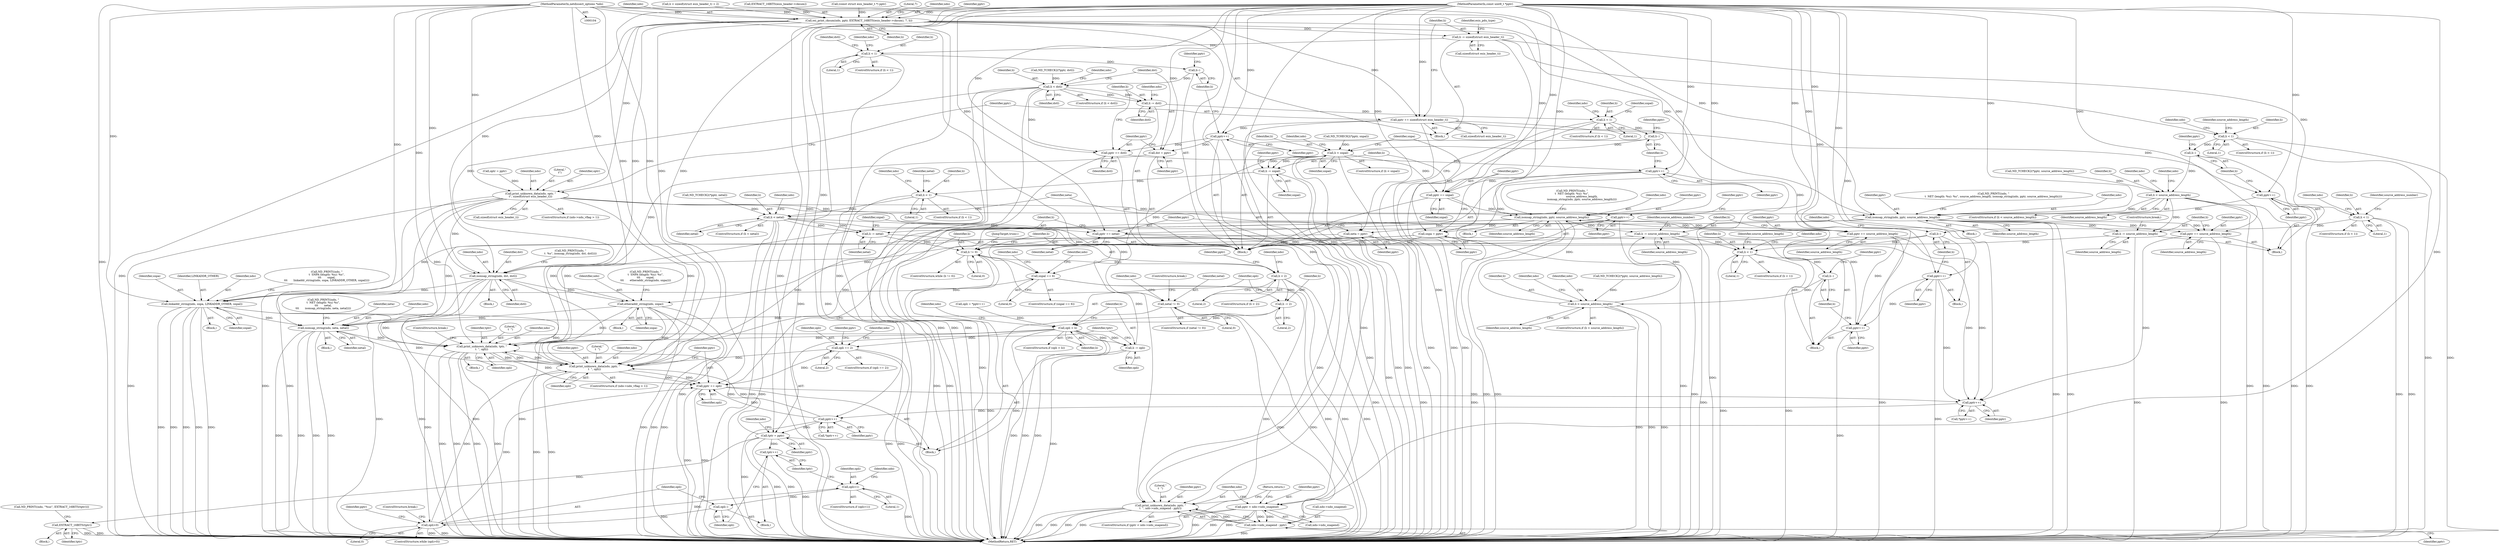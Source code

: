 digraph "0_tcpdump_331530a4076c69bbd2e3214db6ccbe834fb75640@pointer" {
"1000105" [label="(MethodParameterIn,netdissect_options *ndo)"];
"1000310" [label="(Call,osi_print_cksum(ndo, pptr, EXTRACT_16BITS(esis_header->cksum), 7, li))"];
"1000336" [label="(Call,print_unknown_data(ndo, optr, \"\n\t\", sizeof(struct esis_header_t)))"];
"1000410" [label="(Call,isonsap_string(ndo, dst, dstl))"];
"1000511" [label="(Call,etheraddr_string(ndo, snpa))"];
"1000538" [label="(Call,isonsap_string(ndo, neta, netal))"];
"1000843" [label="(Call,print_unknown_data(ndo, tptr, \"\n\t  \", opli))"];
"1000855" [label="(Call,print_unknown_data(ndo, pptr, \"\n\t  \", opli))"];
"1000860" [label="(Call,pptr += opli)"];
"1000735" [label="(Call,pptr++)"];
"1000740" [label="(Call,pptr++)"];
"1000760" [label="(Call,tptr = pptr)"];
"1000794" [label="(Call,EXTRACT_16BITS(tptr))"];
"1000832" [label="(Call,tptr++)"];
"1000522" [label="(Call,linkaddr_string(ndo, snpa, LINKADDR_OTHER, snpal))"];
"1000618" [label="(Call,isonsap_string(ndo, pptr, source_address_length))"];
"1000622" [label="(Call,pptr += source_address_length)"];
"1000593" [label="(Call,pptr++)"];
"1000625" [label="(Call,li -= source_address_length)"];
"1000580" [label="(Call,li < 1)"];
"1000595" [label="(Call,li--)"];
"1000602" [label="(Call,li < source_address_length)"];
"1000711" [label="(Call,li != 0)"];
"1000719" [label="(Call,li < 2)"];
"1000742" [label="(Call,li -= 2)"];
"1000746" [label="(Call,opli > li)"];
"1000757" [label="(Call,li -= opli)"];
"1000781" [label="(Call,opli == 2)"];
"1000804" [label="(Call,opli>0)"];
"1000825" [label="(Call,opli>1)"];
"1000834" [label="(Call,opli--)"];
"1000675" [label="(Call,isonsap_string(ndo, pptr, source_address_length))"];
"1000679" [label="(Call,pptr += source_address_length)"];
"1000682" [label="(Call,li -= source_address_length)"];
"1000700" [label="(Call,print_unknown_data(ndo, pptr, \"\n\t  \", ndo->ndo_snapend - pptr))"];
"1000342" [label="(Call,pptr += sizeof(struct esis_header_t))"];
"1000378" [label="(Call,pptr++)"];
"1000396" [label="(Call,dst = pptr)"];
"1000399" [label="(Call,pptr += dstl)"];
"1000431" [label="(Call,pptr++)"];
"1000449" [label="(Call,snpa = pptr)"];
"1000452" [label="(Call,pptr += snpal)"];
"1000475" [label="(Call,pptr++)"];
"1000491" [label="(Call,neta = pptr)"];
"1000494" [label="(Call,pptr += netal)"];
"1000561" [label="(Call,pptr++)"];
"1000650" [label="(Call,pptr++)"];
"1000695" [label="(Call,pptr < ndo->ndo_snapend)"];
"1000704" [label="(Call,ndo->ndo_snapend - pptr)"];
"1000346" [label="(Call,li -= sizeof(struct esis_header_t))"];
"1000365" [label="(Call,li < 1)"];
"1000380" [label="(Call,li--)"];
"1000387" [label="(Call,li < dstl)"];
"1000402" [label="(Call,li -= dstl)"];
"1000418" [label="(Call,li < 1)"];
"1000433" [label="(Call,li--)"];
"1000440" [label="(Call,li < snpal)"];
"1000455" [label="(Call,li -= snpal)"];
"1000462" [label="(Call,li < 1)"];
"1000482" [label="(Call,li < netal)"];
"1000497" [label="(Call,li -= netal)"];
"1000528" [label="(Call,netal != 0)"];
"1000501" [label="(Call,snpal == 6)"];
"1000548" [label="(Call,li < 1)"];
"1000563" [label="(Call,li--)"];
"1000637" [label="(Call,li < 1)"];
"1000652" [label="(Call,li--)"];
"1000659" [label="(Call,li < source_address_length)"];
"1000457" [label="(Identifier,snpal)"];
"1000637" [label="(Call,li < 1)"];
"1000661" [label="(Identifier,source_address_length)"];
"1000739" [label="(Call,*pptr++)"];
"1000730" [label="(Identifier,pptr)"];
"1000765" [label="(Identifier,ndo)"];
"1000744" [label="(Literal,2)"];
"1000673" [label="(Block,)"];
"1000668" [label="(Call,ND_PRINT((ndo, \"\n\t  NET (length: %u): %s\", source_address_length, isonsap_string(ndo, pptr, source_address_length))))"];
"1000351" [label="(Identifier,esis_pdu_type)"];
"1000440" [label="(Call,li < snpal)"];
"1000835" [label="(Identifier,opli)"];
"1000834" [label="(Call,opli--)"];
"1000701" [label="(Identifier,ndo)"];
"1000387" [label="(Call,li < dstl)"];
"1000499" [label="(Identifier,netal)"];
"1000794" [label="(Call,EXTRACT_16BITS(tptr))"];
"1000714" [label="(Block,)"];
"1000542" [label="(ControlStructure,break;)"];
"1000593" [label="(Call,pptr++)"];
"1000656" [label="(Identifier,pptr)"];
"1000346" [label="(Call,li -= sizeof(struct esis_header_t))"];
"1000413" [label="(Identifier,dstl)"];
"1000736" [label="(Identifier,pptr)"];
"1000562" [label="(Identifier,pptr)"];
"1000397" [label="(Identifier,dst)"];
"1000461" [label="(ControlStructure,if (li < 1))"];
"1000108" [label="(Block,)"];
"1000509" [label="(Block,)"];
"1000152" [label="(Call,optr = pptr)"];
"1000679" [label="(Call,pptr += source_address_length)"];
"1000625" [label="(Call,li -= source_address_length)"];
"1000497" [label="(Call,li -= netal)"];
"1000463" [label="(Identifier,li)"];
"1000647" [label="(Identifier,source_address_length)"];
"1000354" [label="(Block,)"];
"1000317" [label="(Literal,7)"];
"1000782" [label="(Identifier,opli)"];
"1000836" [label="(ControlStructure,break;)"];
"1000595" [label="(Call,li--)"];
"1000536" [label="(Block,)"];
"1000602" [label="(Call,li < source_address_length)"];
"1000404" [label="(Identifier,dstl)"];
"1000410" [label="(Call,isonsap_string(ndo, dst, dstl))"];
"1000705" [label="(Call,ndo->ndo_snapend)"];
"1000708" [label="(Identifier,pptr)"];
"1000807" [label="(Block,)"];
"1000861" [label="(Identifier,pptr)"];
"1000525" [label="(Identifier,LINKADDR_OTHER)"];
"1000386" [label="(ControlStructure,if (li < dstl))"];
"1000384" [label="(Identifier,pptr)"];
"1000621" [label="(Identifier,source_address_length)"];
"1000718" [label="(ControlStructure,if (li < 2))"];
"1000498" [label="(Identifier,li)"];
"1000420" [label="(Literal,1)"];
"1000407" [label="(Identifier,ndo)"];
"1000482" [label="(Call,li < netal)"];
"1000632" [label="(Block,)"];
"1000375" [label="(Identifier,dstl)"];
"1000613" [label="(Identifier,ndo)"];
"1000481" [label="(ControlStructure,if (li < netal))"];
"1000547" [label="(ControlStructure,if (li < 1))"];
"1000743" [label="(Identifier,li)"];
"1000859" [label="(Identifier,opli)"];
"1000660" [label="(Identifier,li)"];
"1000741" [label="(Identifier,pptr)"];
"1000488" [label="(Identifier,ndo)"];
"1000539" [label="(Identifier,ndo)"];
"1000529" [label="(Identifier,netal)"];
"1000865" [label="(MethodReturn,RET)"];
"1000464" [label="(Literal,1)"];
"1000371" [label="(Identifier,ndo)"];
"1000336" [label="(Call,print_unknown_data(ndo, optr, \"\n\t\", sizeof(struct esis_header_t)))"];
"1000843" [label="(Call,print_unknown_data(ndo, tptr, \"\n\t  \", opli))"];
"1000579" [label="(ControlStructure,if (li < 1))"];
"1000581" [label="(Identifier,li)"];
"1000624" [label="(Identifier,source_address_length)"];
"1000676" [label="(Identifier,ndo)"];
"1000860" [label="(Call,pptr += opli)"];
"1000856" [label="(Identifier,ndo)"];
"1000735" [label="(Call,pptr++)"];
"1000512" [label="(Identifier,ndo)"];
"1000783" [label="(Literal,2)"];
"1000501" [label="(Call,snpal == 6)"];
"1000758" [label="(Identifier,li)"];
"1000321" [label="(Identifier,ndo)"];
"1000810" [label="(Identifier,pptr)"];
"1000523" [label="(Identifier,ndo)"];
"1000401" [label="(Identifier,dstl)"];
"1000832" [label="(Call,tptr++)"];
"1000618" [label="(Call,isonsap_string(ndo, pptr, source_address_length))"];
"1000451" [label="(Identifier,pptr)"];
"1000441" [label="(Identifier,li)"];
"1000526" [label="(Identifier,snpal)"];
"1000789" [label="(Call,ND_PRINT((ndo, \"%us\", EXTRACT_16BITS(tptr))))"];
"1000682" [label="(Call,li -= source_address_length)"];
"1000561" [label="(Call,pptr++)"];
"1000599" [label="(Identifier,pptr)"];
"1000761" [label="(Identifier,tptr)"];
"1000342" [label="(Call,pptr += sizeof(struct esis_header_t))"];
"1000491" [label="(Call,neta = pptr)"];
"1000747" [label="(Identifier,opli)"];
"1000681" [label="(Identifier,source_address_length)"];
"1000432" [label="(Identifier,pptr)"];
"1000367" [label="(Literal,1)"];
"1000527" [label="(ControlStructure,if (netal != 0))"];
"1000845" [label="(Identifier,tptr)"];
"1000711" [label="(Call,li != 0)"];
"1000737" [label="(Call,opli = *pptr++)"];
"1000477" [label="(Call,ND_TCHECK2(*pptr, netal))"];
"1000622" [label="(Call,pptr += source_address_length)"];
"1000493" [label="(Identifier,pptr)"];
"1000433" [label="(Call,li--)"];
"1000366" [label="(Identifier,li)"];
"1000476" [label="(Identifier,pptr)"];
"1000658" [label="(ControlStructure,if (li < source_address_length))"];
"1000704" [label="(Call,ndo->ndo_snapend - pptr)"];
"1000437" [label="(Identifier,pptr)"];
"1000517" [label="(Identifier,ndo)"];
"1000680" [label="(Identifier,pptr)"];
"1000590" [label="(Identifier,source_address_length)"];
"1000806" [label="(Literal,0)"];
"1000697" [label="(Call,ndo->ndo_snapend)"];
"1000348" [label="(Call,sizeof(struct esis_header_t))"];
"1000337" [label="(Identifier,ndo)"];
"1000494" [label="(Call,pptr += netal)"];
"1000629" [label="(Identifier,source_address_number)"];
"1000462" [label="(Call,li < 1)"];
"1000700" [label="(Call,print_unknown_data(ndo, pptr, \"\n\t  \", ndo->ndo_snapend - pptr))"];
"1000745" [label="(ControlStructure,if (opli > li))"];
"1000352" [label="(Block,)"];
"1000382" [label="(Call,ND_TCHECK2(*pptr, dstl))"];
"1000619" [label="(Identifier,ndo)"];
"1000496" [label="(Identifier,netal)"];
"1000597" [label="(Call,ND_TCHECK2(*pptr, source_address_length))"];
"1000827" [label="(Literal,1)"];
"1000696" [label="(Identifier,pptr)"];
"1000826" [label="(Identifier,opli)"];
"1000456" [label="(Identifier,li)"];
"1000863" [label="(JumpTarget,trunc:)"];
"1000393" [label="(Identifier,ndo)"];
"1000431" [label="(Call,pptr++)"];
"1000567" [label="(Identifier,ndo)"];
"1000695" [label="(Call,pptr < ndo->ndo_snapend)"];
"1000400" [label="(Identifier,pptr)"];
"1000554" [label="(Identifier,ndo)"];
"1000710" [label="(ControlStructure,while (li != 0))"];
"1000601" [label="(ControlStructure,if (li < source_address_length))"];
"1000780" [label="(ControlStructure,if (opli == 2))"];
"1000787" [label="(Identifier,pptr)"];
"1000417" [label="(ControlStructure,if (li < 1))"];
"1000659" [label="(Call,li < source_address_length)"];
"1000694" [label="(ControlStructure,if (pptr < ndo->ndo_snapend))"];
"1000677" [label="(Identifier,pptr)"];
"1000709" [label="(Return,return;)"];
"1000502" [label="(Identifier,snpal)"];
"1000675" [label="(Call,isonsap_string(ndo, pptr, source_address_length))"];
"1000339" [label="(Literal,\"\n\t\")"];
"1000824" [label="(ControlStructure,if (opli>1))"];
"1000857" [label="(Identifier,pptr)"];
"1000344" [label="(Call,sizeof(struct esis_header_t))"];
"1000379" [label="(Identifier,pptr)"];
"1000479" [label="(Identifier,pptr)"];
"1000670" [label="(Identifier,ndo)"];
"1000550" [label="(Literal,1)"];
"1000616" [label="(Block,)"];
"1000678" [label="(Identifier,source_address_length)"];
"1000721" [label="(Literal,2)"];
"1000533" [label="(Identifier,ndo)"];
"1000330" [label="(ControlStructure,if (ndo->ndo_vflag > 1))"];
"1000402" [label="(Call,li -= dstl)"];
"1000446" [label="(Identifier,ndo)"];
"1000515" [label="(Call,ND_PRINT((ndo, \"\n\t  SNPA (length: %u): %s\",\n\t\t\t       snpal,\n\t\t\t       linkaddr_string(ndo, snpa, LINKADDR_OTHER, snpal))))"];
"1000506" [label="(Identifier,ndo)"];
"1000847" [label="(Identifier,opli)"];
"1000604" [label="(Identifier,source_address_length)"];
"1000520" [label="(Block,)"];
"1000746" [label="(Call,opli > li)"];
"1000748" [label="(Identifier,li)"];
"1000503" [label="(Literal,6)"];
"1000846" [label="(Literal,\"\n\t  \")"];
"1000830" [label="(Identifier,ndo)"];
"1000389" [label="(Identifier,dstl)"];
"1000803" [label="(ControlStructure,while (opli>0))"];
"1000855" [label="(Call,print_unknown_data(ndo, pptr, \"\n\t  \", opli))"];
"1000541" [label="(Identifier,netal)"];
"1000548" [label="(Call,li < 1)"];
"1000408" [label="(Block,)"];
"1000825" [label="(Call,opli>1)"];
"1000575" [label="(Block,)"];
"1000411" [label="(Identifier,ndo)"];
"1000563" [label="(Call,li--)"];
"1000805" [label="(Identifier,opli)"];
"1000454" [label="(Identifier,snpal)"];
"1000549" [label="(Identifier,li)"];
"1000740" [label="(Call,pptr++)"];
"1000712" [label="(Identifier,li)"];
"1000620" [label="(Identifier,pptr)"];
"1000636" [label="(ControlStructure,if (li < 1))"];
"1000719" [label="(Call,li < 2)"];
"1000449" [label="(Call,snpa = pptr)"];
"1000849" [label="(ControlStructure,if (ndo->ndo_vflag > 1))"];
"1000424" [label="(Identifier,ndo)"];
"1000439" [label="(ControlStructure,if (li < snpal))"];
"1000530" [label="(Literal,0)"];
"1000752" [label="(Identifier,ndo)"];
"1000381" [label="(Identifier,li)"];
"1000412" [label="(Identifier,dst)"];
"1000455" [label="(Call,li -= snpal)"];
"1000564" [label="(Identifier,li)"];
"1000844" [label="(Identifier,ndo)"];
"1000343" [label="(Identifier,pptr)"];
"1000586" [label="(Identifier,ndo)"];
"1000105" [label="(MethodParameterIn,netdissect_options *ndo)"];
"1000495" [label="(Identifier,pptr)"];
"1000639" [label="(Literal,1)"];
"1000665" [label="(Identifier,ndo)"];
"1000338" [label="(Identifier,optr)"];
"1000848" [label="(ControlStructure,break;)"];
"1000623" [label="(Identifier,pptr)"];
"1000781" [label="(Call,opli == 2)"];
"1000833" [label="(Identifier,tptr)"];
"1000580" [label="(Call,li < 1)"];
"1000703" [label="(Literal,\"\n\t  \")"];
"1000347" [label="(Identifier,li)"];
"1000653" [label="(Identifier,li)"];
"1000468" [label="(Identifier,ndo)"];
"1000683" [label="(Identifier,li)"];
"1000312" [label="(Identifier,pptr)"];
"1000403" [label="(Identifier,li)"];
"1000531" [label="(Call,ND_PRINT((ndo, \"\n\t  NET (length: %u) %s\",\n\t\t\t       netal,\n\t\t\t       isonsap_string(ndo, neta, netal))))"];
"1000434" [label="(Identifier,li)"];
"1000418" [label="(Call,li < 1)"];
"1000713" [label="(Literal,0)"];
"1000399" [label="(Call,pptr += dstl)"];
"1000702" [label="(Identifier,pptr)"];
"1000524" [label="(Identifier,snpa)"];
"1000528" [label="(Call,netal != 0)"];
"1000650" [label="(Call,pptr++)"];
"1000340" [label="(Call,sizeof(struct esis_header_t))"];
"1000450" [label="(Identifier,snpa)"];
"1000380" [label="(Call,li--)"];
"1000558" [label="(Identifier,source_address_number)"];
"1000318" [label="(Identifier,li)"];
"1000603" [label="(Identifier,li)"];
"1000638" [label="(Identifier,li)"];
"1000365" [label="(Call,li < 1)"];
"1000504" [label="(Call,ND_PRINT((ndo, \"\n\t  SNPA (length: %u): %s\",\n\t\t\t       snpal,\n\t\t\t       etheraddr_string(ndo, snpa))))"];
"1000651" [label="(Identifier,pptr)"];
"1000475" [label="(Call,pptr++)"];
"1000364" [label="(ControlStructure,if (li < 1))"];
"1000804" [label="(Call,opli>0)"];
"1000398" [label="(Identifier,pptr)"];
"1000483" [label="(Identifier,li)"];
"1000472" [label="(Identifier,netal)"];
"1000522" [label="(Call,linkaddr_string(ndo, snpa, LINKADDR_OTHER, snpal))"];
"1000538" [label="(Call,isonsap_string(ndo, neta, netal))"];
"1000311" [label="(Identifier,ndo)"];
"1000778" [label="(Block,)"];
"1000858" [label="(Literal,\"\n\t  \")"];
"1000757" [label="(Call,li -= opli)"];
"1000685" [label="(ControlStructure,break;)"];
"1000453" [label="(Identifier,pptr)"];
"1000419" [label="(Identifier,li)"];
"1000202" [label="(Call,li < sizeof(struct esis_header_t) + 2)"];
"1000627" [label="(Identifier,source_address_length)"];
"1000654" [label="(Call,ND_TCHECK2(*pptr, source_address_length))"];
"1000799" [label="(Identifier,ndo)"];
"1000720" [label="(Identifier,li)"];
"1000792" [label="(Block,)"];
"1000313" [label="(Call,EXTRACT_16BITS(esis_header->cksum))"];
"1000405" [label="(Call,ND_PRINT((ndo, \"\n\t  %s\", isonsap_string(ndo, dst, dstl))))"];
"1000378" [label="(Call,pptr++)"];
"1000684" [label="(Identifier,source_address_length)"];
"1000435" [label="(Call,ND_TCHECK2(*pptr, snpal))"];
"1000594" [label="(Identifier,pptr)"];
"1000388" [label="(Identifier,li)"];
"1000734" [label="(Call,*pptr++)"];
"1000442" [label="(Identifier,snpal)"];
"1000596" [label="(Identifier,li)"];
"1000608" [label="(Identifier,ndo)"];
"1000725" [label="(Identifier,ndo)"];
"1000396" [label="(Call,dst = pptr)"];
"1000428" [label="(Identifier,snpal)"];
"1000760" [label="(Call,tptr = pptr)"];
"1000643" [label="(Identifier,ndo)"];
"1000540" [label="(Identifier,neta)"];
"1000460" [label="(Identifier,pptr)"];
"1000141" [label="(Call,(const struct esis_header_t *) pptr)"];
"1000310" [label="(Call,osi_print_cksum(ndo, pptr, EXTRACT_16BITS(esis_header->cksum), 7, li))"];
"1000492" [label="(Identifier,neta)"];
"1000106" [label="(MethodParameterIn,const uint8_t *pptr)"];
"1000500" [label="(ControlStructure,if (snpal == 6))"];
"1000795" [label="(Identifier,tptr)"];
"1000742" [label="(Call,li -= 2)"];
"1000759" [label="(Identifier,opli)"];
"1000762" [label="(Identifier,pptr)"];
"1000511" [label="(Call,etheraddr_string(ndo, snpa))"];
"1000611" [label="(Call,ND_PRINT((ndo, \"\n\t  NET (length: %u): %s\",\n                       source_address_length,\n                       isonsap_string(ndo, pptr, source_address_length))))"];
"1000626" [label="(Identifier,li)"];
"1000484" [label="(Identifier,netal)"];
"1000513" [label="(Identifier,snpa)"];
"1000862" [label="(Identifier,opli)"];
"1000452" [label="(Call,pptr += snpal)"];
"1000652" [label="(Call,li--)"];
"1000582" [label="(Literal,1)"];
"1000105" -> "1000104"  [label="AST: "];
"1000105" -> "1000865"  [label="DDG: "];
"1000105" -> "1000310"  [label="DDG: "];
"1000105" -> "1000336"  [label="DDG: "];
"1000105" -> "1000410"  [label="DDG: "];
"1000105" -> "1000511"  [label="DDG: "];
"1000105" -> "1000522"  [label="DDG: "];
"1000105" -> "1000538"  [label="DDG: "];
"1000105" -> "1000618"  [label="DDG: "];
"1000105" -> "1000675"  [label="DDG: "];
"1000105" -> "1000700"  [label="DDG: "];
"1000105" -> "1000843"  [label="DDG: "];
"1000105" -> "1000855"  [label="DDG: "];
"1000310" -> "1000108"  [label="AST: "];
"1000310" -> "1000318"  [label="CFG: "];
"1000311" -> "1000310"  [label="AST: "];
"1000312" -> "1000310"  [label="AST: "];
"1000313" -> "1000310"  [label="AST: "];
"1000317" -> "1000310"  [label="AST: "];
"1000318" -> "1000310"  [label="AST: "];
"1000321" -> "1000310"  [label="CFG: "];
"1000310" -> "1000865"  [label="DDG: "];
"1000310" -> "1000865"  [label="DDG: "];
"1000310" -> "1000865"  [label="DDG: "];
"1000106" -> "1000310"  [label="DDG: "];
"1000141" -> "1000310"  [label="DDG: "];
"1000313" -> "1000310"  [label="DDG: "];
"1000202" -> "1000310"  [label="DDG: "];
"1000310" -> "1000336"  [label="DDG: "];
"1000310" -> "1000342"  [label="DDG: "];
"1000310" -> "1000346"  [label="DDG: "];
"1000310" -> "1000410"  [label="DDG: "];
"1000310" -> "1000618"  [label="DDG: "];
"1000310" -> "1000675"  [label="DDG: "];
"1000310" -> "1000700"  [label="DDG: "];
"1000310" -> "1000843"  [label="DDG: "];
"1000310" -> "1000855"  [label="DDG: "];
"1000336" -> "1000330"  [label="AST: "];
"1000336" -> "1000340"  [label="CFG: "];
"1000337" -> "1000336"  [label="AST: "];
"1000338" -> "1000336"  [label="AST: "];
"1000339" -> "1000336"  [label="AST: "];
"1000340" -> "1000336"  [label="AST: "];
"1000343" -> "1000336"  [label="CFG: "];
"1000336" -> "1000865"  [label="DDG: "];
"1000336" -> "1000865"  [label="DDG: "];
"1000336" -> "1000865"  [label="DDG: "];
"1000152" -> "1000336"  [label="DDG: "];
"1000336" -> "1000410"  [label="DDG: "];
"1000336" -> "1000618"  [label="DDG: "];
"1000336" -> "1000675"  [label="DDG: "];
"1000336" -> "1000700"  [label="DDG: "];
"1000336" -> "1000843"  [label="DDG: "];
"1000336" -> "1000855"  [label="DDG: "];
"1000410" -> "1000408"  [label="AST: "];
"1000410" -> "1000413"  [label="CFG: "];
"1000411" -> "1000410"  [label="AST: "];
"1000412" -> "1000410"  [label="AST: "];
"1000413" -> "1000410"  [label="AST: "];
"1000405" -> "1000410"  [label="CFG: "];
"1000410" -> "1000865"  [label="DDG: "];
"1000410" -> "1000865"  [label="DDG: "];
"1000410" -> "1000865"  [label="DDG: "];
"1000410" -> "1000865"  [label="DDG: "];
"1000396" -> "1000410"  [label="DDG: "];
"1000387" -> "1000410"  [label="DDG: "];
"1000410" -> "1000511"  [label="DDG: "];
"1000410" -> "1000522"  [label="DDG: "];
"1000511" -> "1000509"  [label="AST: "];
"1000511" -> "1000513"  [label="CFG: "];
"1000512" -> "1000511"  [label="AST: "];
"1000513" -> "1000511"  [label="AST: "];
"1000504" -> "1000511"  [label="CFG: "];
"1000511" -> "1000865"  [label="DDG: "];
"1000511" -> "1000865"  [label="DDG: "];
"1000511" -> "1000865"  [label="DDG: "];
"1000449" -> "1000511"  [label="DDG: "];
"1000511" -> "1000538"  [label="DDG: "];
"1000511" -> "1000843"  [label="DDG: "];
"1000511" -> "1000855"  [label="DDG: "];
"1000538" -> "1000536"  [label="AST: "];
"1000538" -> "1000541"  [label="CFG: "];
"1000539" -> "1000538"  [label="AST: "];
"1000540" -> "1000538"  [label="AST: "];
"1000541" -> "1000538"  [label="AST: "];
"1000531" -> "1000538"  [label="CFG: "];
"1000538" -> "1000865"  [label="DDG: "];
"1000538" -> "1000865"  [label="DDG: "];
"1000538" -> "1000865"  [label="DDG: "];
"1000538" -> "1000865"  [label="DDG: "];
"1000522" -> "1000538"  [label="DDG: "];
"1000491" -> "1000538"  [label="DDG: "];
"1000528" -> "1000538"  [label="DDG: "];
"1000538" -> "1000843"  [label="DDG: "];
"1000538" -> "1000855"  [label="DDG: "];
"1000843" -> "1000778"  [label="AST: "];
"1000843" -> "1000847"  [label="CFG: "];
"1000844" -> "1000843"  [label="AST: "];
"1000845" -> "1000843"  [label="AST: "];
"1000846" -> "1000843"  [label="AST: "];
"1000847" -> "1000843"  [label="AST: "];
"1000848" -> "1000843"  [label="CFG: "];
"1000843" -> "1000865"  [label="DDG: "];
"1000843" -> "1000865"  [label="DDG: "];
"1000843" -> "1000865"  [label="DDG: "];
"1000843" -> "1000865"  [label="DDG: "];
"1000675" -> "1000843"  [label="DDG: "];
"1000855" -> "1000843"  [label="DDG: "];
"1000522" -> "1000843"  [label="DDG: "];
"1000618" -> "1000843"  [label="DDG: "];
"1000760" -> "1000843"  [label="DDG: "];
"1000746" -> "1000843"  [label="DDG: "];
"1000843" -> "1000855"  [label="DDG: "];
"1000843" -> "1000855"  [label="DDG: "];
"1000843" -> "1000860"  [label="DDG: "];
"1000855" -> "1000849"  [label="AST: "];
"1000855" -> "1000859"  [label="CFG: "];
"1000856" -> "1000855"  [label="AST: "];
"1000857" -> "1000855"  [label="AST: "];
"1000858" -> "1000855"  [label="AST: "];
"1000859" -> "1000855"  [label="AST: "];
"1000861" -> "1000855"  [label="CFG: "];
"1000855" -> "1000865"  [label="DDG: "];
"1000855" -> "1000865"  [label="DDG: "];
"1000675" -> "1000855"  [label="DDG: "];
"1000522" -> "1000855"  [label="DDG: "];
"1000618" -> "1000855"  [label="DDG: "];
"1000106" -> "1000855"  [label="DDG: "];
"1000740" -> "1000855"  [label="DDG: "];
"1000804" -> "1000855"  [label="DDG: "];
"1000781" -> "1000855"  [label="DDG: "];
"1000855" -> "1000860"  [label="DDG: "];
"1000855" -> "1000860"  [label="DDG: "];
"1000860" -> "1000714"  [label="AST: "];
"1000860" -> "1000862"  [label="CFG: "];
"1000861" -> "1000860"  [label="AST: "];
"1000862" -> "1000860"  [label="AST: "];
"1000712" -> "1000860"  [label="CFG: "];
"1000860" -> "1000865"  [label="DDG: "];
"1000860" -> "1000865"  [label="DDG: "];
"1000860" -> "1000735"  [label="DDG: "];
"1000804" -> "1000860"  [label="DDG: "];
"1000781" -> "1000860"  [label="DDG: "];
"1000106" -> "1000860"  [label="DDG: "];
"1000740" -> "1000860"  [label="DDG: "];
"1000735" -> "1000734"  [label="AST: "];
"1000735" -> "1000736"  [label="CFG: "];
"1000736" -> "1000735"  [label="AST: "];
"1000734" -> "1000735"  [label="CFG: "];
"1000622" -> "1000735"  [label="DDG: "];
"1000561" -> "1000735"  [label="DDG: "];
"1000679" -> "1000735"  [label="DDG: "];
"1000494" -> "1000735"  [label="DDG: "];
"1000106" -> "1000735"  [label="DDG: "];
"1000735" -> "1000740"  [label="DDG: "];
"1000740" -> "1000739"  [label="AST: "];
"1000740" -> "1000741"  [label="CFG: "];
"1000741" -> "1000740"  [label="AST: "];
"1000739" -> "1000740"  [label="CFG: "];
"1000740" -> "1000865"  [label="DDG: "];
"1000106" -> "1000740"  [label="DDG: "];
"1000740" -> "1000760"  [label="DDG: "];
"1000760" -> "1000714"  [label="AST: "];
"1000760" -> "1000762"  [label="CFG: "];
"1000761" -> "1000760"  [label="AST: "];
"1000762" -> "1000760"  [label="AST: "];
"1000765" -> "1000760"  [label="CFG: "];
"1000760" -> "1000865"  [label="DDG: "];
"1000760" -> "1000865"  [label="DDG: "];
"1000106" -> "1000760"  [label="DDG: "];
"1000760" -> "1000794"  [label="DDG: "];
"1000760" -> "1000832"  [label="DDG: "];
"1000794" -> "1000792"  [label="AST: "];
"1000794" -> "1000795"  [label="CFG: "];
"1000795" -> "1000794"  [label="AST: "];
"1000789" -> "1000794"  [label="CFG: "];
"1000794" -> "1000865"  [label="DDG: "];
"1000794" -> "1000865"  [label="DDG: "];
"1000832" -> "1000807"  [label="AST: "];
"1000832" -> "1000833"  [label="CFG: "];
"1000833" -> "1000832"  [label="AST: "];
"1000835" -> "1000832"  [label="CFG: "];
"1000832" -> "1000865"  [label="DDG: "];
"1000522" -> "1000520"  [label="AST: "];
"1000522" -> "1000526"  [label="CFG: "];
"1000523" -> "1000522"  [label="AST: "];
"1000524" -> "1000522"  [label="AST: "];
"1000525" -> "1000522"  [label="AST: "];
"1000526" -> "1000522"  [label="AST: "];
"1000515" -> "1000522"  [label="CFG: "];
"1000522" -> "1000865"  [label="DDG: "];
"1000522" -> "1000865"  [label="DDG: "];
"1000522" -> "1000865"  [label="DDG: "];
"1000522" -> "1000865"  [label="DDG: "];
"1000522" -> "1000865"  [label="DDG: "];
"1000449" -> "1000522"  [label="DDG: "];
"1000501" -> "1000522"  [label="DDG: "];
"1000618" -> "1000616"  [label="AST: "];
"1000618" -> "1000621"  [label="CFG: "];
"1000619" -> "1000618"  [label="AST: "];
"1000620" -> "1000618"  [label="AST: "];
"1000621" -> "1000618"  [label="AST: "];
"1000611" -> "1000618"  [label="CFG: "];
"1000618" -> "1000865"  [label="DDG: "];
"1000618" -> "1000865"  [label="DDG: "];
"1000593" -> "1000618"  [label="DDG: "];
"1000106" -> "1000618"  [label="DDG: "];
"1000602" -> "1000618"  [label="DDG: "];
"1000618" -> "1000622"  [label="DDG: "];
"1000618" -> "1000622"  [label="DDG: "];
"1000618" -> "1000625"  [label="DDG: "];
"1000622" -> "1000575"  [label="AST: "];
"1000622" -> "1000624"  [label="CFG: "];
"1000623" -> "1000622"  [label="AST: "];
"1000624" -> "1000622"  [label="AST: "];
"1000626" -> "1000622"  [label="CFG: "];
"1000622" -> "1000865"  [label="DDG: "];
"1000622" -> "1000593"  [label="DDG: "];
"1000106" -> "1000622"  [label="DDG: "];
"1000593" -> "1000575"  [label="AST: "];
"1000593" -> "1000594"  [label="CFG: "];
"1000594" -> "1000593"  [label="AST: "];
"1000596" -> "1000593"  [label="CFG: "];
"1000593" -> "1000865"  [label="DDG: "];
"1000561" -> "1000593"  [label="DDG: "];
"1000106" -> "1000593"  [label="DDG: "];
"1000625" -> "1000575"  [label="AST: "];
"1000625" -> "1000627"  [label="CFG: "];
"1000626" -> "1000625"  [label="AST: "];
"1000627" -> "1000625"  [label="AST: "];
"1000629" -> "1000625"  [label="CFG: "];
"1000625" -> "1000865"  [label="DDG: "];
"1000625" -> "1000580"  [label="DDG: "];
"1000602" -> "1000625"  [label="DDG: "];
"1000625" -> "1000711"  [label="DDG: "];
"1000580" -> "1000579"  [label="AST: "];
"1000580" -> "1000582"  [label="CFG: "];
"1000581" -> "1000580"  [label="AST: "];
"1000582" -> "1000580"  [label="AST: "];
"1000586" -> "1000580"  [label="CFG: "];
"1000590" -> "1000580"  [label="CFG: "];
"1000580" -> "1000865"  [label="DDG: "];
"1000580" -> "1000865"  [label="DDG: "];
"1000563" -> "1000580"  [label="DDG: "];
"1000580" -> "1000595"  [label="DDG: "];
"1000595" -> "1000575"  [label="AST: "];
"1000595" -> "1000596"  [label="CFG: "];
"1000596" -> "1000595"  [label="AST: "];
"1000599" -> "1000595"  [label="CFG: "];
"1000595" -> "1000602"  [label="DDG: "];
"1000602" -> "1000601"  [label="AST: "];
"1000602" -> "1000604"  [label="CFG: "];
"1000603" -> "1000602"  [label="AST: "];
"1000604" -> "1000602"  [label="AST: "];
"1000608" -> "1000602"  [label="CFG: "];
"1000613" -> "1000602"  [label="CFG: "];
"1000602" -> "1000865"  [label="DDG: "];
"1000602" -> "1000865"  [label="DDG: "];
"1000602" -> "1000865"  [label="DDG: "];
"1000597" -> "1000602"  [label="DDG: "];
"1000711" -> "1000710"  [label="AST: "];
"1000711" -> "1000713"  [label="CFG: "];
"1000712" -> "1000711"  [label="AST: "];
"1000713" -> "1000711"  [label="AST: "];
"1000720" -> "1000711"  [label="CFG: "];
"1000863" -> "1000711"  [label="CFG: "];
"1000711" -> "1000865"  [label="DDG: "];
"1000711" -> "1000865"  [label="DDG: "];
"1000757" -> "1000711"  [label="DDG: "];
"1000497" -> "1000711"  [label="DDG: "];
"1000682" -> "1000711"  [label="DDG: "];
"1000563" -> "1000711"  [label="DDG: "];
"1000711" -> "1000719"  [label="DDG: "];
"1000719" -> "1000718"  [label="AST: "];
"1000719" -> "1000721"  [label="CFG: "];
"1000720" -> "1000719"  [label="AST: "];
"1000721" -> "1000719"  [label="AST: "];
"1000725" -> "1000719"  [label="CFG: "];
"1000730" -> "1000719"  [label="CFG: "];
"1000719" -> "1000865"  [label="DDG: "];
"1000719" -> "1000865"  [label="DDG: "];
"1000719" -> "1000742"  [label="DDG: "];
"1000742" -> "1000714"  [label="AST: "];
"1000742" -> "1000744"  [label="CFG: "];
"1000743" -> "1000742"  [label="AST: "];
"1000744" -> "1000742"  [label="AST: "];
"1000747" -> "1000742"  [label="CFG: "];
"1000742" -> "1000746"  [label="DDG: "];
"1000746" -> "1000745"  [label="AST: "];
"1000746" -> "1000748"  [label="CFG: "];
"1000747" -> "1000746"  [label="AST: "];
"1000748" -> "1000746"  [label="AST: "];
"1000752" -> "1000746"  [label="CFG: "];
"1000758" -> "1000746"  [label="CFG: "];
"1000746" -> "1000865"  [label="DDG: "];
"1000746" -> "1000865"  [label="DDG: "];
"1000746" -> "1000865"  [label="DDG: "];
"1000737" -> "1000746"  [label="DDG: "];
"1000746" -> "1000757"  [label="DDG: "];
"1000746" -> "1000757"  [label="DDG: "];
"1000746" -> "1000781"  [label="DDG: "];
"1000746" -> "1000804"  [label="DDG: "];
"1000757" -> "1000714"  [label="AST: "];
"1000757" -> "1000759"  [label="CFG: "];
"1000758" -> "1000757"  [label="AST: "];
"1000759" -> "1000757"  [label="AST: "];
"1000761" -> "1000757"  [label="CFG: "];
"1000757" -> "1000865"  [label="DDG: "];
"1000781" -> "1000780"  [label="AST: "];
"1000781" -> "1000783"  [label="CFG: "];
"1000782" -> "1000781"  [label="AST: "];
"1000783" -> "1000781"  [label="AST: "];
"1000787" -> "1000781"  [label="CFG: "];
"1000799" -> "1000781"  [label="CFG: "];
"1000781" -> "1000865"  [label="DDG: "];
"1000781" -> "1000865"  [label="DDG: "];
"1000804" -> "1000803"  [label="AST: "];
"1000804" -> "1000806"  [label="CFG: "];
"1000805" -> "1000804"  [label="AST: "];
"1000806" -> "1000804"  [label="AST: "];
"1000810" -> "1000804"  [label="CFG: "];
"1000836" -> "1000804"  [label="CFG: "];
"1000804" -> "1000865"  [label="DDG: "];
"1000804" -> "1000865"  [label="DDG: "];
"1000834" -> "1000804"  [label="DDG: "];
"1000804" -> "1000825"  [label="DDG: "];
"1000825" -> "1000824"  [label="AST: "];
"1000825" -> "1000827"  [label="CFG: "];
"1000826" -> "1000825"  [label="AST: "];
"1000827" -> "1000825"  [label="AST: "];
"1000830" -> "1000825"  [label="CFG: "];
"1000833" -> "1000825"  [label="CFG: "];
"1000825" -> "1000865"  [label="DDG: "];
"1000825" -> "1000834"  [label="DDG: "];
"1000834" -> "1000807"  [label="AST: "];
"1000834" -> "1000835"  [label="CFG: "];
"1000835" -> "1000834"  [label="AST: "];
"1000805" -> "1000834"  [label="CFG: "];
"1000675" -> "1000673"  [label="AST: "];
"1000675" -> "1000678"  [label="CFG: "];
"1000676" -> "1000675"  [label="AST: "];
"1000677" -> "1000675"  [label="AST: "];
"1000678" -> "1000675"  [label="AST: "];
"1000668" -> "1000675"  [label="CFG: "];
"1000675" -> "1000865"  [label="DDG: "];
"1000675" -> "1000865"  [label="DDG: "];
"1000650" -> "1000675"  [label="DDG: "];
"1000106" -> "1000675"  [label="DDG: "];
"1000659" -> "1000675"  [label="DDG: "];
"1000675" -> "1000679"  [label="DDG: "];
"1000675" -> "1000679"  [label="DDG: "];
"1000675" -> "1000682"  [label="DDG: "];
"1000679" -> "1000632"  [label="AST: "];
"1000679" -> "1000681"  [label="CFG: "];
"1000680" -> "1000679"  [label="AST: "];
"1000681" -> "1000679"  [label="AST: "];
"1000683" -> "1000679"  [label="CFG: "];
"1000679" -> "1000865"  [label="DDG: "];
"1000106" -> "1000679"  [label="DDG: "];
"1000682" -> "1000632"  [label="AST: "];
"1000682" -> "1000684"  [label="CFG: "];
"1000683" -> "1000682"  [label="AST: "];
"1000684" -> "1000682"  [label="AST: "];
"1000685" -> "1000682"  [label="CFG: "];
"1000682" -> "1000865"  [label="DDG: "];
"1000659" -> "1000682"  [label="DDG: "];
"1000700" -> "1000694"  [label="AST: "];
"1000700" -> "1000704"  [label="CFG: "];
"1000701" -> "1000700"  [label="AST: "];
"1000702" -> "1000700"  [label="AST: "];
"1000703" -> "1000700"  [label="AST: "];
"1000704" -> "1000700"  [label="AST: "];
"1000709" -> "1000700"  [label="CFG: "];
"1000700" -> "1000865"  [label="DDG: "];
"1000700" -> "1000865"  [label="DDG: "];
"1000700" -> "1000865"  [label="DDG: "];
"1000700" -> "1000865"  [label="DDG: "];
"1000704" -> "1000700"  [label="DDG: "];
"1000704" -> "1000700"  [label="DDG: "];
"1000106" -> "1000700"  [label="DDG: "];
"1000342" -> "1000108"  [label="AST: "];
"1000342" -> "1000344"  [label="CFG: "];
"1000343" -> "1000342"  [label="AST: "];
"1000344" -> "1000342"  [label="AST: "];
"1000347" -> "1000342"  [label="CFG: "];
"1000342" -> "1000865"  [label="DDG: "];
"1000106" -> "1000342"  [label="DDG: "];
"1000342" -> "1000378"  [label="DDG: "];
"1000342" -> "1000561"  [label="DDG: "];
"1000342" -> "1000650"  [label="DDG: "];
"1000342" -> "1000695"  [label="DDG: "];
"1000378" -> "1000354"  [label="AST: "];
"1000378" -> "1000379"  [label="CFG: "];
"1000379" -> "1000378"  [label="AST: "];
"1000381" -> "1000378"  [label="CFG: "];
"1000378" -> "1000865"  [label="DDG: "];
"1000106" -> "1000378"  [label="DDG: "];
"1000378" -> "1000396"  [label="DDG: "];
"1000378" -> "1000399"  [label="DDG: "];
"1000396" -> "1000354"  [label="AST: "];
"1000396" -> "1000398"  [label="CFG: "];
"1000397" -> "1000396"  [label="AST: "];
"1000398" -> "1000396"  [label="AST: "];
"1000400" -> "1000396"  [label="CFG: "];
"1000106" -> "1000396"  [label="DDG: "];
"1000399" -> "1000354"  [label="AST: "];
"1000399" -> "1000401"  [label="CFG: "];
"1000400" -> "1000399"  [label="AST: "];
"1000401" -> "1000399"  [label="AST: "];
"1000403" -> "1000399"  [label="CFG: "];
"1000399" -> "1000865"  [label="DDG: "];
"1000387" -> "1000399"  [label="DDG: "];
"1000106" -> "1000399"  [label="DDG: "];
"1000399" -> "1000431"  [label="DDG: "];
"1000431" -> "1000354"  [label="AST: "];
"1000431" -> "1000432"  [label="CFG: "];
"1000432" -> "1000431"  [label="AST: "];
"1000434" -> "1000431"  [label="CFG: "];
"1000431" -> "1000865"  [label="DDG: "];
"1000106" -> "1000431"  [label="DDG: "];
"1000431" -> "1000449"  [label="DDG: "];
"1000431" -> "1000452"  [label="DDG: "];
"1000449" -> "1000354"  [label="AST: "];
"1000449" -> "1000451"  [label="CFG: "];
"1000450" -> "1000449"  [label="AST: "];
"1000451" -> "1000449"  [label="AST: "];
"1000453" -> "1000449"  [label="CFG: "];
"1000449" -> "1000865"  [label="DDG: "];
"1000106" -> "1000449"  [label="DDG: "];
"1000452" -> "1000354"  [label="AST: "];
"1000452" -> "1000454"  [label="CFG: "];
"1000453" -> "1000452"  [label="AST: "];
"1000454" -> "1000452"  [label="AST: "];
"1000456" -> "1000452"  [label="CFG: "];
"1000452" -> "1000865"  [label="DDG: "];
"1000440" -> "1000452"  [label="DDG: "];
"1000106" -> "1000452"  [label="DDG: "];
"1000452" -> "1000475"  [label="DDG: "];
"1000475" -> "1000354"  [label="AST: "];
"1000475" -> "1000476"  [label="CFG: "];
"1000476" -> "1000475"  [label="AST: "];
"1000479" -> "1000475"  [label="CFG: "];
"1000475" -> "1000865"  [label="DDG: "];
"1000106" -> "1000475"  [label="DDG: "];
"1000475" -> "1000491"  [label="DDG: "];
"1000475" -> "1000494"  [label="DDG: "];
"1000491" -> "1000354"  [label="AST: "];
"1000491" -> "1000493"  [label="CFG: "];
"1000492" -> "1000491"  [label="AST: "];
"1000493" -> "1000491"  [label="AST: "];
"1000495" -> "1000491"  [label="CFG: "];
"1000491" -> "1000865"  [label="DDG: "];
"1000106" -> "1000491"  [label="DDG: "];
"1000494" -> "1000354"  [label="AST: "];
"1000494" -> "1000496"  [label="CFG: "];
"1000495" -> "1000494"  [label="AST: "];
"1000496" -> "1000494"  [label="AST: "];
"1000498" -> "1000494"  [label="CFG: "];
"1000494" -> "1000865"  [label="DDG: "];
"1000482" -> "1000494"  [label="DDG: "];
"1000106" -> "1000494"  [label="DDG: "];
"1000561" -> "1000352"  [label="AST: "];
"1000561" -> "1000562"  [label="CFG: "];
"1000562" -> "1000561"  [label="AST: "];
"1000564" -> "1000561"  [label="CFG: "];
"1000561" -> "1000865"  [label="DDG: "];
"1000106" -> "1000561"  [label="DDG: "];
"1000650" -> "1000632"  [label="AST: "];
"1000650" -> "1000651"  [label="CFG: "];
"1000651" -> "1000650"  [label="AST: "];
"1000653" -> "1000650"  [label="CFG: "];
"1000650" -> "1000865"  [label="DDG: "];
"1000106" -> "1000650"  [label="DDG: "];
"1000695" -> "1000694"  [label="AST: "];
"1000695" -> "1000697"  [label="CFG: "];
"1000696" -> "1000695"  [label="AST: "];
"1000697" -> "1000695"  [label="AST: "];
"1000701" -> "1000695"  [label="CFG: "];
"1000709" -> "1000695"  [label="CFG: "];
"1000695" -> "1000865"  [label="DDG: "];
"1000695" -> "1000865"  [label="DDG: "];
"1000695" -> "1000865"  [label="DDG: "];
"1000106" -> "1000695"  [label="DDG: "];
"1000695" -> "1000704"  [label="DDG: "];
"1000695" -> "1000704"  [label="DDG: "];
"1000704" -> "1000708"  [label="CFG: "];
"1000705" -> "1000704"  [label="AST: "];
"1000708" -> "1000704"  [label="AST: "];
"1000704" -> "1000865"  [label="DDG: "];
"1000106" -> "1000704"  [label="DDG: "];
"1000346" -> "1000108"  [label="AST: "];
"1000346" -> "1000348"  [label="CFG: "];
"1000347" -> "1000346"  [label="AST: "];
"1000348" -> "1000346"  [label="AST: "];
"1000351" -> "1000346"  [label="CFG: "];
"1000346" -> "1000865"  [label="DDG: "];
"1000346" -> "1000365"  [label="DDG: "];
"1000346" -> "1000548"  [label="DDG: "];
"1000346" -> "1000637"  [label="DDG: "];
"1000365" -> "1000364"  [label="AST: "];
"1000365" -> "1000367"  [label="CFG: "];
"1000366" -> "1000365"  [label="AST: "];
"1000367" -> "1000365"  [label="AST: "];
"1000371" -> "1000365"  [label="CFG: "];
"1000375" -> "1000365"  [label="CFG: "];
"1000365" -> "1000865"  [label="DDG: "];
"1000365" -> "1000865"  [label="DDG: "];
"1000365" -> "1000380"  [label="DDG: "];
"1000380" -> "1000354"  [label="AST: "];
"1000380" -> "1000381"  [label="CFG: "];
"1000381" -> "1000380"  [label="AST: "];
"1000384" -> "1000380"  [label="CFG: "];
"1000380" -> "1000387"  [label="DDG: "];
"1000387" -> "1000386"  [label="AST: "];
"1000387" -> "1000389"  [label="CFG: "];
"1000388" -> "1000387"  [label="AST: "];
"1000389" -> "1000387"  [label="AST: "];
"1000393" -> "1000387"  [label="CFG: "];
"1000397" -> "1000387"  [label="CFG: "];
"1000387" -> "1000865"  [label="DDG: "];
"1000387" -> "1000865"  [label="DDG: "];
"1000387" -> "1000865"  [label="DDG: "];
"1000382" -> "1000387"  [label="DDG: "];
"1000387" -> "1000402"  [label="DDG: "];
"1000387" -> "1000402"  [label="DDG: "];
"1000402" -> "1000354"  [label="AST: "];
"1000402" -> "1000404"  [label="CFG: "];
"1000403" -> "1000402"  [label="AST: "];
"1000404" -> "1000402"  [label="AST: "];
"1000407" -> "1000402"  [label="CFG: "];
"1000402" -> "1000418"  [label="DDG: "];
"1000418" -> "1000417"  [label="AST: "];
"1000418" -> "1000420"  [label="CFG: "];
"1000419" -> "1000418"  [label="AST: "];
"1000420" -> "1000418"  [label="AST: "];
"1000424" -> "1000418"  [label="CFG: "];
"1000428" -> "1000418"  [label="CFG: "];
"1000418" -> "1000865"  [label="DDG: "];
"1000418" -> "1000865"  [label="DDG: "];
"1000418" -> "1000433"  [label="DDG: "];
"1000433" -> "1000354"  [label="AST: "];
"1000433" -> "1000434"  [label="CFG: "];
"1000434" -> "1000433"  [label="AST: "];
"1000437" -> "1000433"  [label="CFG: "];
"1000433" -> "1000440"  [label="DDG: "];
"1000440" -> "1000439"  [label="AST: "];
"1000440" -> "1000442"  [label="CFG: "];
"1000441" -> "1000440"  [label="AST: "];
"1000442" -> "1000440"  [label="AST: "];
"1000446" -> "1000440"  [label="CFG: "];
"1000450" -> "1000440"  [label="CFG: "];
"1000440" -> "1000865"  [label="DDG: "];
"1000440" -> "1000865"  [label="DDG: "];
"1000440" -> "1000865"  [label="DDG: "];
"1000435" -> "1000440"  [label="DDG: "];
"1000440" -> "1000455"  [label="DDG: "];
"1000440" -> "1000455"  [label="DDG: "];
"1000440" -> "1000501"  [label="DDG: "];
"1000455" -> "1000354"  [label="AST: "];
"1000455" -> "1000457"  [label="CFG: "];
"1000456" -> "1000455"  [label="AST: "];
"1000457" -> "1000455"  [label="AST: "];
"1000460" -> "1000455"  [label="CFG: "];
"1000455" -> "1000865"  [label="DDG: "];
"1000455" -> "1000462"  [label="DDG: "];
"1000462" -> "1000461"  [label="AST: "];
"1000462" -> "1000464"  [label="CFG: "];
"1000463" -> "1000462"  [label="AST: "];
"1000464" -> "1000462"  [label="AST: "];
"1000468" -> "1000462"  [label="CFG: "];
"1000472" -> "1000462"  [label="CFG: "];
"1000462" -> "1000865"  [label="DDG: "];
"1000462" -> "1000865"  [label="DDG: "];
"1000462" -> "1000482"  [label="DDG: "];
"1000482" -> "1000481"  [label="AST: "];
"1000482" -> "1000484"  [label="CFG: "];
"1000483" -> "1000482"  [label="AST: "];
"1000484" -> "1000482"  [label="AST: "];
"1000488" -> "1000482"  [label="CFG: "];
"1000492" -> "1000482"  [label="CFG: "];
"1000482" -> "1000865"  [label="DDG: "];
"1000482" -> "1000865"  [label="DDG: "];
"1000482" -> "1000865"  [label="DDG: "];
"1000477" -> "1000482"  [label="DDG: "];
"1000482" -> "1000497"  [label="DDG: "];
"1000482" -> "1000497"  [label="DDG: "];
"1000482" -> "1000528"  [label="DDG: "];
"1000497" -> "1000354"  [label="AST: "];
"1000497" -> "1000499"  [label="CFG: "];
"1000498" -> "1000497"  [label="AST: "];
"1000499" -> "1000497"  [label="AST: "];
"1000502" -> "1000497"  [label="CFG: "];
"1000528" -> "1000527"  [label="AST: "];
"1000528" -> "1000530"  [label="CFG: "];
"1000529" -> "1000528"  [label="AST: "];
"1000530" -> "1000528"  [label="AST: "];
"1000533" -> "1000528"  [label="CFG: "];
"1000542" -> "1000528"  [label="CFG: "];
"1000528" -> "1000865"  [label="DDG: "];
"1000528" -> "1000865"  [label="DDG: "];
"1000501" -> "1000500"  [label="AST: "];
"1000501" -> "1000503"  [label="CFG: "];
"1000502" -> "1000501"  [label="AST: "];
"1000503" -> "1000501"  [label="AST: "];
"1000506" -> "1000501"  [label="CFG: "];
"1000517" -> "1000501"  [label="CFG: "];
"1000501" -> "1000865"  [label="DDG: "];
"1000501" -> "1000865"  [label="DDG: "];
"1000548" -> "1000547"  [label="AST: "];
"1000548" -> "1000550"  [label="CFG: "];
"1000549" -> "1000548"  [label="AST: "];
"1000550" -> "1000548"  [label="AST: "];
"1000554" -> "1000548"  [label="CFG: "];
"1000558" -> "1000548"  [label="CFG: "];
"1000548" -> "1000865"  [label="DDG: "];
"1000548" -> "1000865"  [label="DDG: "];
"1000548" -> "1000563"  [label="DDG: "];
"1000563" -> "1000352"  [label="AST: "];
"1000563" -> "1000564"  [label="CFG: "];
"1000564" -> "1000563"  [label="AST: "];
"1000567" -> "1000563"  [label="CFG: "];
"1000637" -> "1000636"  [label="AST: "];
"1000637" -> "1000639"  [label="CFG: "];
"1000638" -> "1000637"  [label="AST: "];
"1000639" -> "1000637"  [label="AST: "];
"1000643" -> "1000637"  [label="CFG: "];
"1000647" -> "1000637"  [label="CFG: "];
"1000637" -> "1000865"  [label="DDG: "];
"1000637" -> "1000865"  [label="DDG: "];
"1000637" -> "1000652"  [label="DDG: "];
"1000652" -> "1000632"  [label="AST: "];
"1000652" -> "1000653"  [label="CFG: "];
"1000653" -> "1000652"  [label="AST: "];
"1000656" -> "1000652"  [label="CFG: "];
"1000652" -> "1000659"  [label="DDG: "];
"1000659" -> "1000658"  [label="AST: "];
"1000659" -> "1000661"  [label="CFG: "];
"1000660" -> "1000659"  [label="AST: "];
"1000661" -> "1000659"  [label="AST: "];
"1000665" -> "1000659"  [label="CFG: "];
"1000670" -> "1000659"  [label="CFG: "];
"1000659" -> "1000865"  [label="DDG: "];
"1000659" -> "1000865"  [label="DDG: "];
"1000659" -> "1000865"  [label="DDG: "];
"1000654" -> "1000659"  [label="DDG: "];
}
